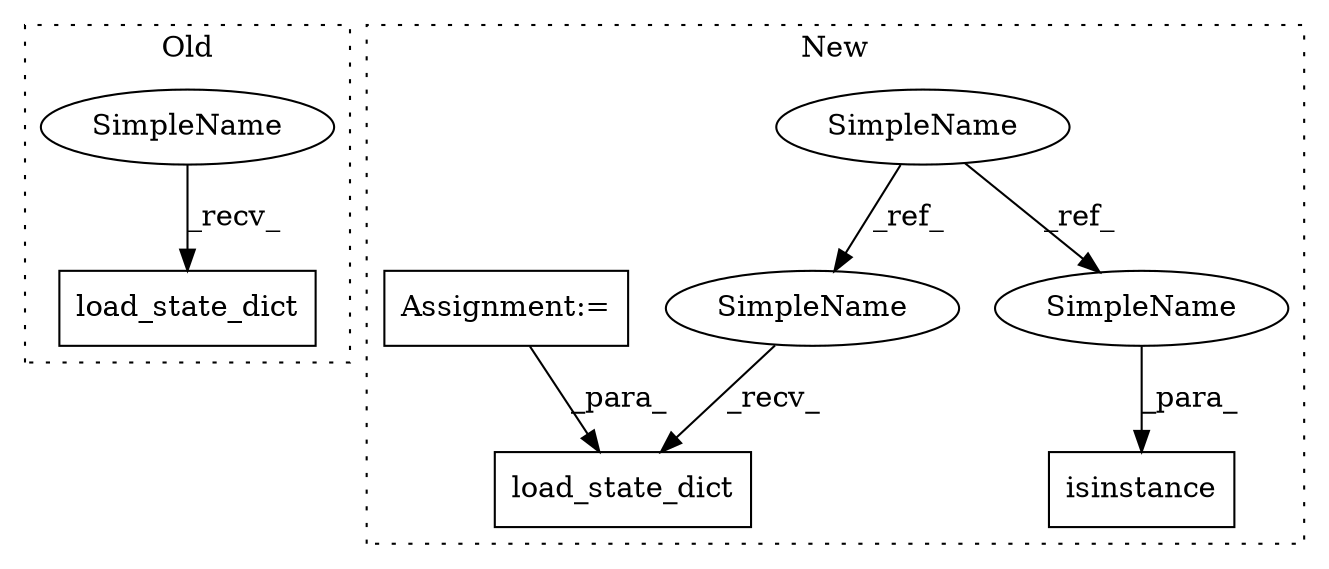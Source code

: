 digraph G {
subgraph cluster0 {
1 [label="load_state_dict" a="32" s="3270,3307" l="16,1" shape="box"];
8 [label="SimpleName" a="42" s="3266" l="3" shape="ellipse"];
label = "Old";
style="dotted";
}
subgraph cluster1 {
2 [label="isinstance" a="32" s="3756,3792" l="11,1" shape="box"];
3 [label="SimpleName" a="42" s="3712" l="3" shape="ellipse"];
4 [label="load_state_dict" a="32" s="4090,4116" l="16,1" shape="box"];
5 [label="Assignment:=" a="7" s="3851" l="1" shape="box"];
6 [label="SimpleName" a="42" s="3767" l="3" shape="ellipse"];
7 [label="SimpleName" a="42" s="4086" l="3" shape="ellipse"];
label = "New";
style="dotted";
}
3 -> 6 [label="_ref_"];
3 -> 7 [label="_ref_"];
5 -> 4 [label="_para_"];
6 -> 2 [label="_para_"];
7 -> 4 [label="_recv_"];
8 -> 1 [label="_recv_"];
}
